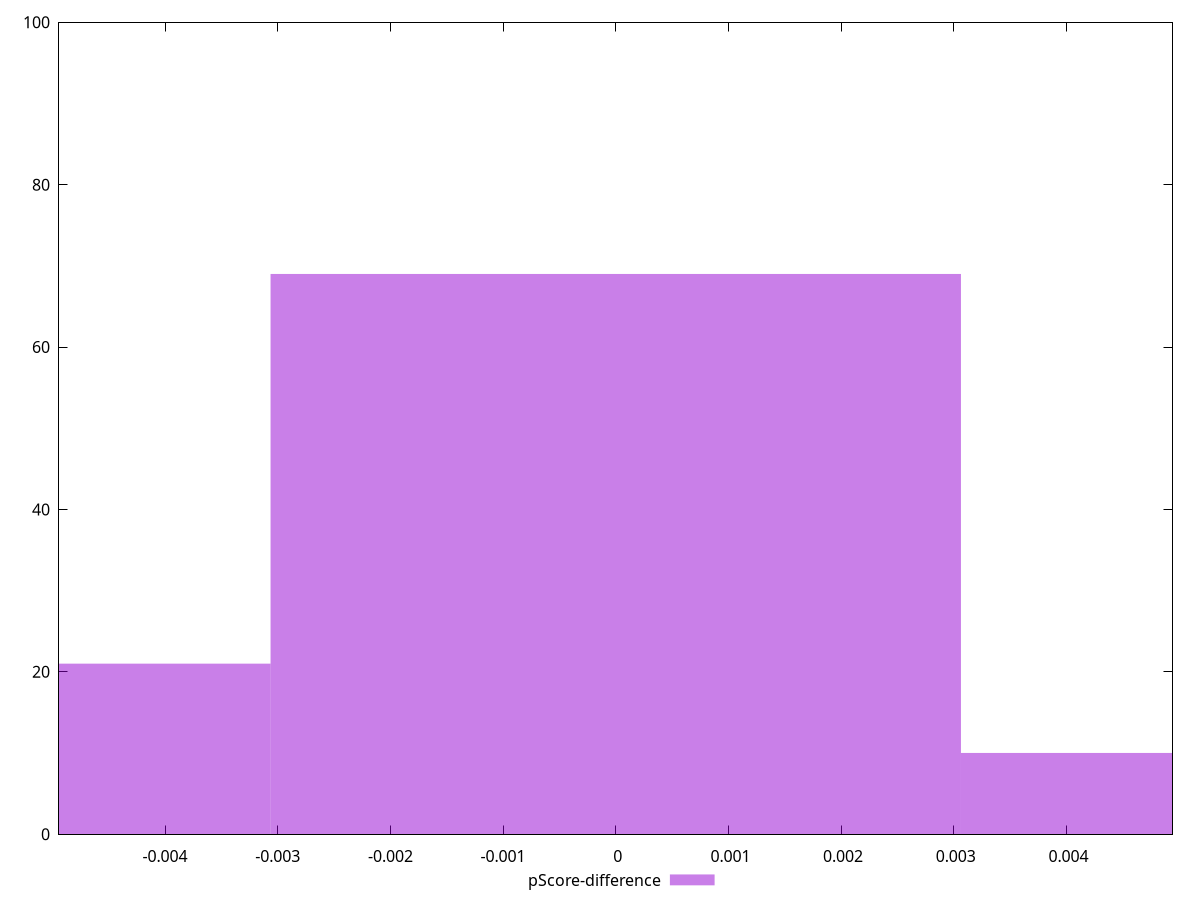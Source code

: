 reset

$pScoreDifference <<EOF
0 69
0.006127315761877486 10
-0.006127315761877486 21
EOF

set key outside below
set boxwidth 0.006127315761877486
set xrange [-0.004941176470588227:0.004941176470588227]
set yrange [0:100]
set trange [0:100]
set style fill transparent solid 0.5 noborder
set terminal svg size 640, 490 enhanced background rgb 'white'
set output "report_00013_2021-02-09T12-04-24.940Z/uses-rel-preload/samples/pages+cached+noadtech/pScore-difference/histogram.svg"

plot $pScoreDifference title "pScore-difference" with boxes

reset
